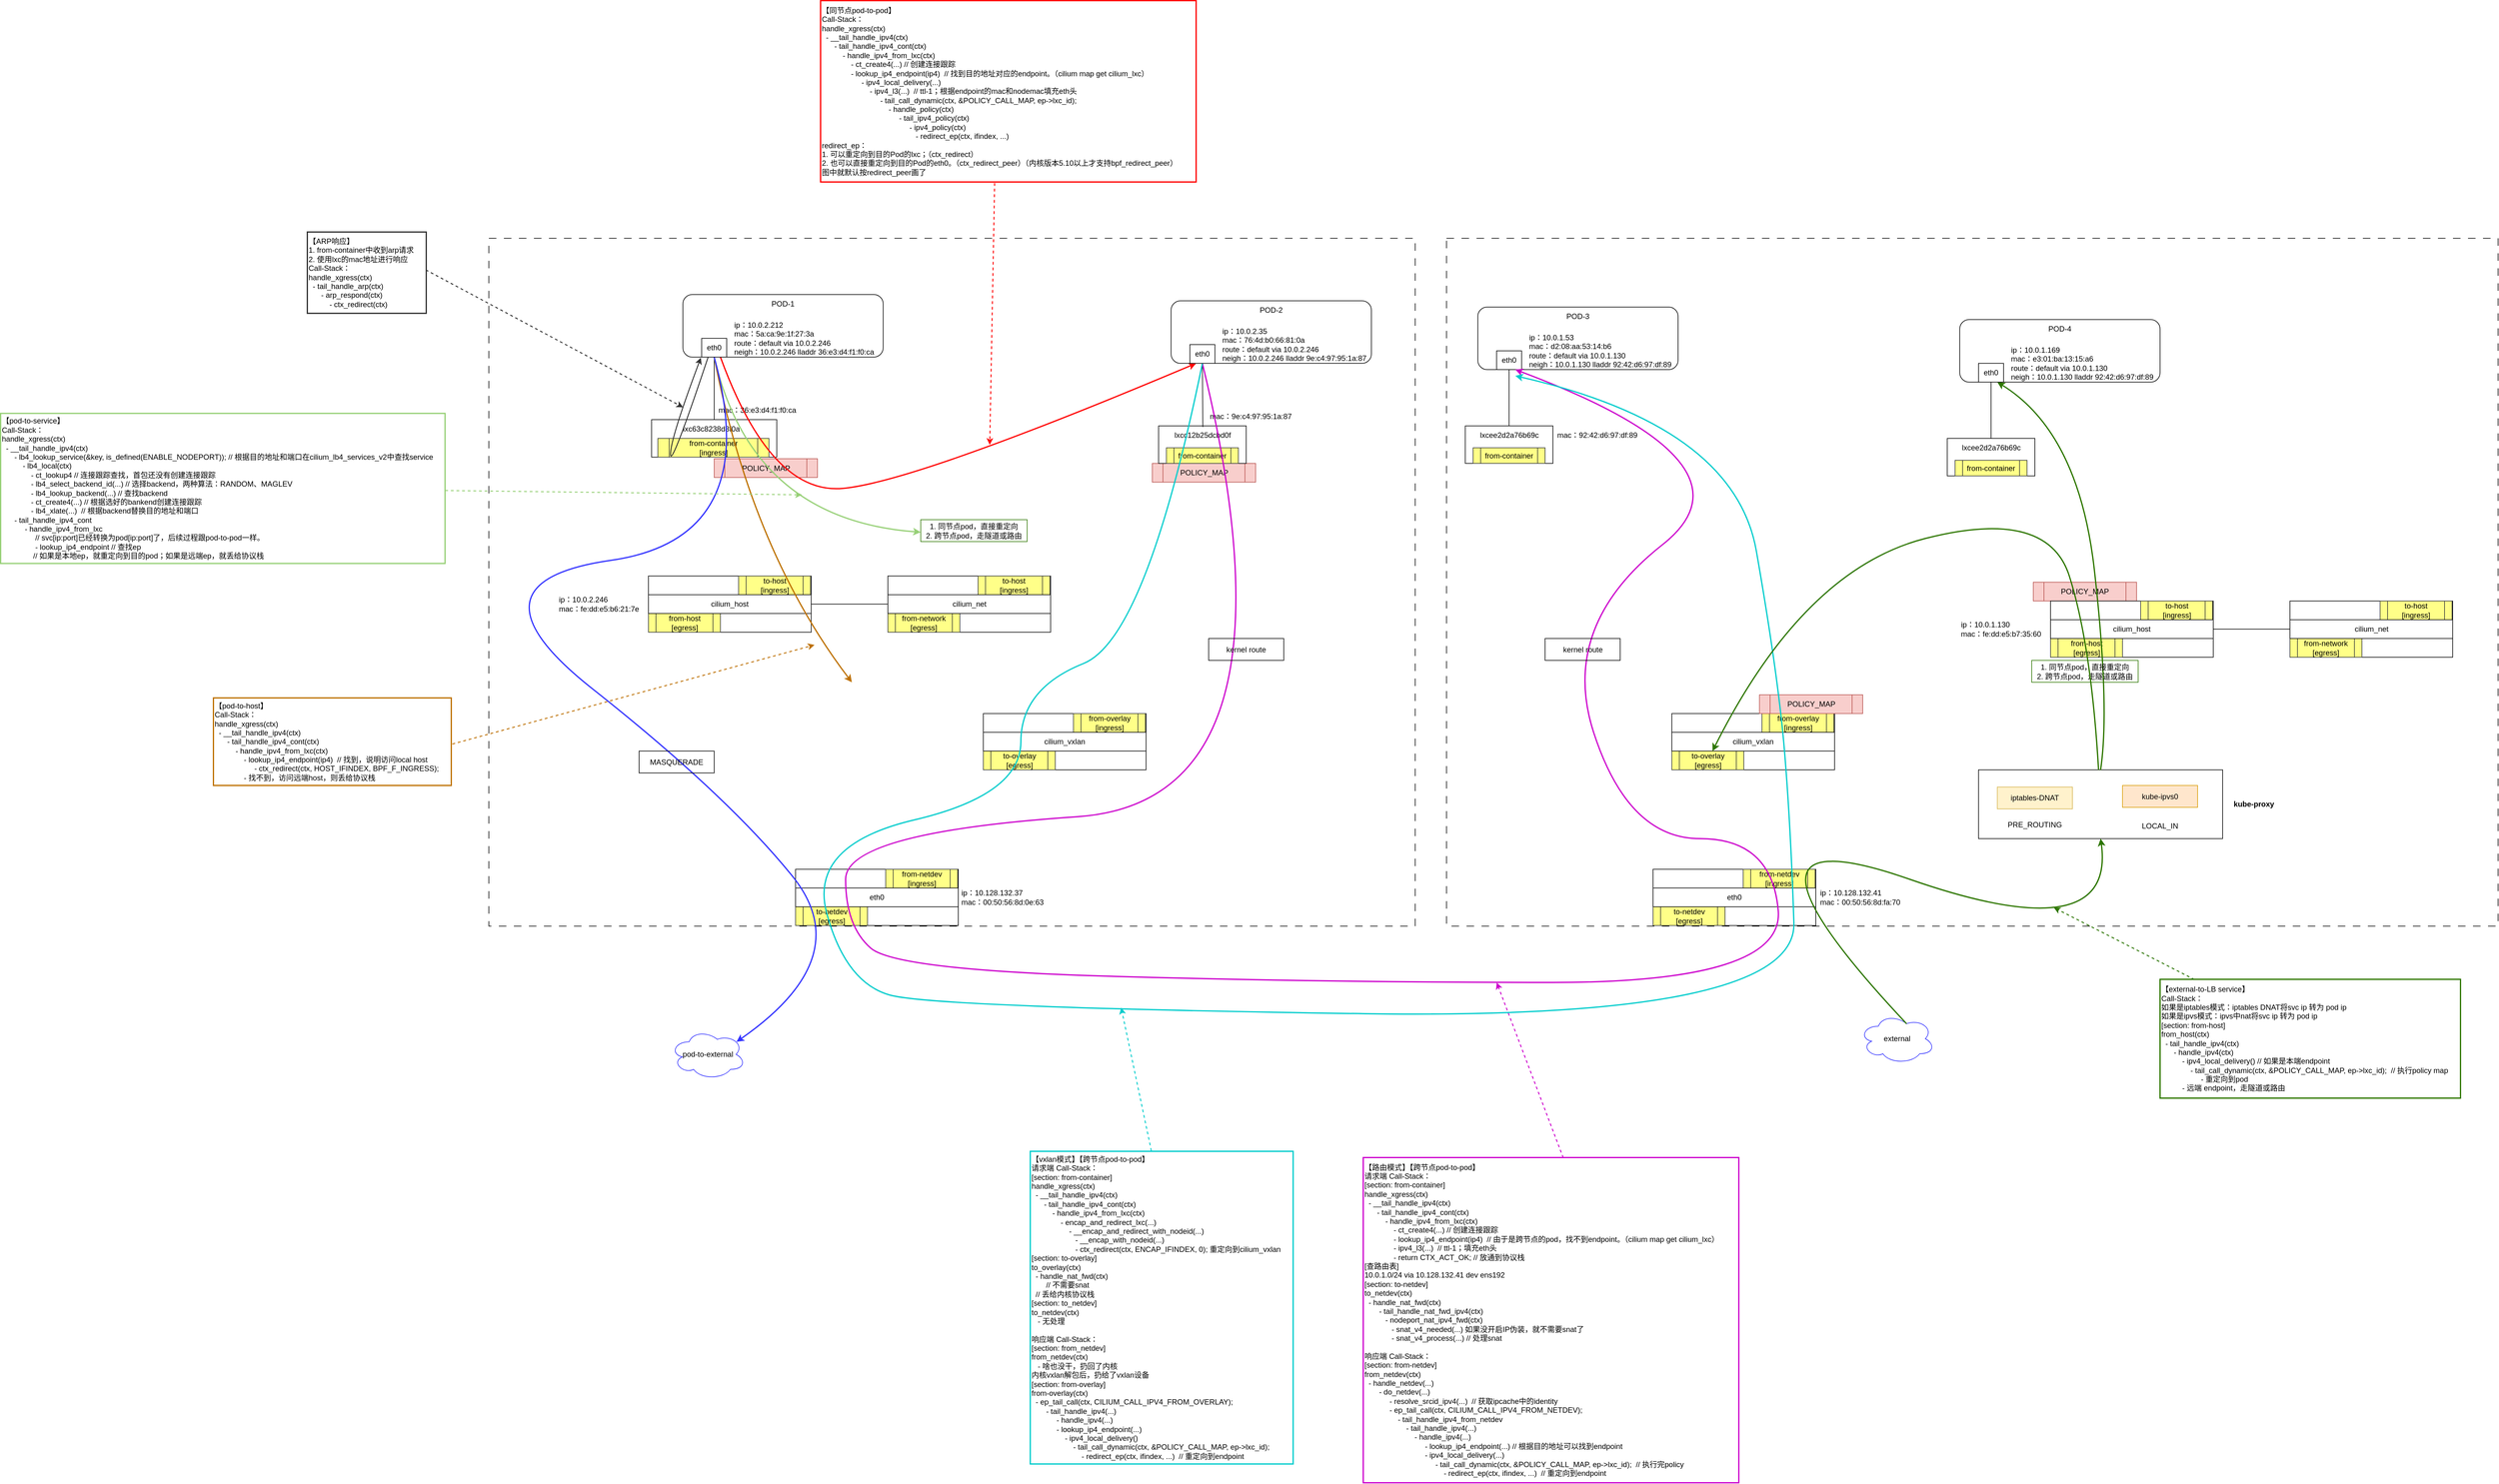 <mxfile version="21.2.1" type="github">
  <diagram name="第 1 页" id="gMGXaRhbQjXeQtGGSrd3">
    <mxGraphModel dx="4522" dy="2741" grid="1" gridSize="10" guides="1" tooltips="1" connect="1" arrows="1" fold="1" page="1" pageScale="1" pageWidth="827" pageHeight="1169" math="0" shadow="0">
      <root>
        <mxCell id="0" />
        <mxCell id="1" parent="0" />
        <mxCell id="pFs_SzHBFSE5JqzF3wSR-124" value="" style="rounded=0;whiteSpace=wrap;html=1;strokeColor=#000000;strokeWidth=1;fillColor=none;dashed=1;dashPattern=12 12;" parent="1" vertex="1">
          <mxGeometry x="960" y="160" width="1680" height="1100" as="geometry" />
        </mxCell>
        <mxCell id="pFs_SzHBFSE5JqzF3wSR-123" value="" style="rounded=0;whiteSpace=wrap;html=1;strokeColor=#000000;strokeWidth=1;fillColor=none;dashed=1;dashPattern=12 12;movable=1;resizable=1;rotatable=1;deletable=1;editable=1;locked=0;connectable=1;" parent="1" vertex="1">
          <mxGeometry x="-570" y="160" width="1480" height="1100" as="geometry" />
        </mxCell>
        <mxCell id="AFxvPeA2e7Iyxpf63gBD-72" value="POLICY_MAP" style="shape=process;whiteSpace=wrap;html=1;backgroundOutline=1;fillColor=#f8cecc;strokeColor=#b85450;" vertex="1" parent="1">
          <mxGeometry x="1897.5" y="710" width="165" height="30" as="geometry" />
        </mxCell>
        <mxCell id="AFxvPeA2e7Iyxpf63gBD-71" value="POLICY_MAP" style="shape=process;whiteSpace=wrap;html=1;backgroundOutline=1;fillColor=#f8cecc;strokeColor=#b85450;" vertex="1" parent="1">
          <mxGeometry x="490" y="520" width="165" height="30" as="geometry" />
        </mxCell>
        <mxCell id="AFxvPeA2e7Iyxpf63gBD-65" value="" style="rounded=0;whiteSpace=wrap;html=1;" vertex="1" parent="1">
          <mxGeometry x="1810" y="1010" width="390" height="110" as="geometry" />
        </mxCell>
        <mxCell id="AFxvPeA2e7Iyxpf63gBD-25" value="" style="group" vertex="1" connectable="0" parent="1">
          <mxGeometry x="1290" y="1169" width="410" height="90" as="geometry" />
        </mxCell>
        <mxCell id="pFs_SzHBFSE5JqzF3wSR-71" value="ip：10.128.132.41&lt;br&gt;mac：00:50:56:8d:fa:70" style="text;html=1;strokeColor=none;fillColor=none;align=left;verticalAlign=middle;whiteSpace=wrap;rounded=0;container=0;" parent="AFxvPeA2e7Iyxpf63gBD-25" vertex="1">
          <mxGeometry x="265" y="25" width="145" height="40" as="geometry" />
        </mxCell>
        <mxCell id="pFs_SzHBFSE5JqzF3wSR-106" value="" style="rounded=0;whiteSpace=wrap;html=1;container=0;" parent="AFxvPeA2e7Iyxpf63gBD-25" vertex="1">
          <mxGeometry width="260" height="90" as="geometry" />
        </mxCell>
        <mxCell id="pFs_SzHBFSE5JqzF3wSR-107" value="from-netdev&lt;br&gt;[ingress]" style="shape=process;whiteSpace=wrap;html=1;backgroundOutline=1;fillColor=#ffff88;strokeColor=#36393d;container=0;" parent="AFxvPeA2e7Iyxpf63gBD-25" vertex="1">
          <mxGeometry x="144" width="115" height="30" as="geometry" />
        </mxCell>
        <mxCell id="pFs_SzHBFSE5JqzF3wSR-108" value="to-netdev&lt;br&gt;[egress]" style="shape=process;whiteSpace=wrap;html=1;backgroundOutline=1;fillColor=#ffff88;strokeColor=#36393d;container=0;" parent="AFxvPeA2e7Iyxpf63gBD-25" vertex="1">
          <mxGeometry y="60" width="115" height="30" as="geometry" />
        </mxCell>
        <mxCell id="pFs_SzHBFSE5JqzF3wSR-109" value="eth0" style="rounded=0;whiteSpace=wrap;html=1;strokeColor=default;strokeWidth=1;fillColor=none;container=0;" parent="AFxvPeA2e7Iyxpf63gBD-25" vertex="1">
          <mxGeometry y="30" width="260" height="30" as="geometry" />
        </mxCell>
        <mxCell id="AFxvPeA2e7Iyxpf63gBD-13" value="" style="group" vertex="1" connectable="0" parent="1">
          <mxGeometry x="-80" y="1169" width="407.5" height="90" as="geometry" />
        </mxCell>
        <mxCell id="pFs_SzHBFSE5JqzF3wSR-59" value="ip：10.128.132.37&lt;br&gt;mac：00:50:56:8d:0e:63" style="text;html=1;strokeColor=none;fillColor=none;align=left;verticalAlign=middle;whiteSpace=wrap;rounded=0;" parent="AFxvPeA2e7Iyxpf63gBD-13" vertex="1">
          <mxGeometry x="262.5" y="25" width="145" height="40" as="geometry" />
        </mxCell>
        <mxCell id="pFs_SzHBFSE5JqzF3wSR-60" value="" style="rounded=0;whiteSpace=wrap;html=1;" parent="AFxvPeA2e7Iyxpf63gBD-13" vertex="1">
          <mxGeometry width="260" height="90" as="geometry" />
        </mxCell>
        <mxCell id="pFs_SzHBFSE5JqzF3wSR-61" value="from-netdev&lt;br&gt;[ingress]" style="shape=process;whiteSpace=wrap;html=1;backgroundOutline=1;fillColor=#ffff88;strokeColor=#36393d;" parent="AFxvPeA2e7Iyxpf63gBD-13" vertex="1">
          <mxGeometry x="144" width="115" height="30" as="geometry" />
        </mxCell>
        <mxCell id="pFs_SzHBFSE5JqzF3wSR-62" value="to-netdev&lt;br&gt;[egress]" style="shape=process;whiteSpace=wrap;html=1;backgroundOutline=1;fillColor=#ffff88;strokeColor=#36393d;" parent="AFxvPeA2e7Iyxpf63gBD-13" vertex="1">
          <mxGeometry y="60" width="115" height="30" as="geometry" />
        </mxCell>
        <mxCell id="pFs_SzHBFSE5JqzF3wSR-105" value="eth0" style="rounded=0;whiteSpace=wrap;html=1;strokeColor=default;strokeWidth=1;fillColor=none;" parent="AFxvPeA2e7Iyxpf63gBD-13" vertex="1">
          <mxGeometry y="30" width="260" height="30" as="geometry" />
        </mxCell>
        <mxCell id="AFxvPeA2e7Iyxpf63gBD-4" value="" style="group" vertex="1" connectable="0" parent="1">
          <mxGeometry x="500" y="430" width="225" height="90" as="geometry" />
        </mxCell>
        <mxCell id="pFs_SzHBFSE5JqzF3wSR-18" value="mac：9e:c4:97:95:1a:87" style="text;html=1;strokeColor=none;fillColor=none;align=left;verticalAlign=middle;whiteSpace=wrap;rounded=0;" parent="AFxvPeA2e7Iyxpf63gBD-4" vertex="1">
          <mxGeometry x="80" width="145" height="30" as="geometry" />
        </mxCell>
        <mxCell id="pFs_SzHBFSE5JqzF3wSR-27" value="" style="rounded=0;whiteSpace=wrap;html=1;" parent="AFxvPeA2e7Iyxpf63gBD-4" vertex="1">
          <mxGeometry y="30" width="140" height="60" as="geometry" />
        </mxCell>
        <mxCell id="pFs_SzHBFSE5JqzF3wSR-28" value="from-container" style="shape=process;whiteSpace=wrap;html=1;backgroundOutline=1;fillColor=#ffff88;strokeColor=#36393d;" parent="AFxvPeA2e7Iyxpf63gBD-4" vertex="1">
          <mxGeometry x="12.5" y="65" width="115" height="25" as="geometry" />
        </mxCell>
        <mxCell id="pFs_SzHBFSE5JqzF3wSR-29" value="lxcc12b25dcbd0f" style="text;html=1;align=center;verticalAlign=middle;resizable=0;points=[];autosize=1;strokeColor=none;fillColor=none;" parent="AFxvPeA2e7Iyxpf63gBD-4" vertex="1">
          <mxGeometry x="15" y="30" width="110" height="30" as="geometry" />
        </mxCell>
        <mxCell id="AFxvPeA2e7Iyxpf63gBD-21" value="" style="group" vertex="1" connectable="0" parent="1">
          <mxGeometry x="-460" y="700" width="787.5" height="90" as="geometry" />
        </mxCell>
        <mxCell id="AFxvPeA2e7Iyxpf63gBD-14" value="" style="group" vertex="1" connectable="0" parent="AFxvPeA2e7Iyxpf63gBD-21">
          <mxGeometry x="527.5" width="260" height="90" as="geometry" />
        </mxCell>
        <mxCell id="AFxvPeA2e7Iyxpf63gBD-15" value="" style="rounded=0;whiteSpace=wrap;html=1;" vertex="1" parent="AFxvPeA2e7Iyxpf63gBD-14">
          <mxGeometry width="260" height="90" as="geometry" />
        </mxCell>
        <mxCell id="AFxvPeA2e7Iyxpf63gBD-16" value="to-host&lt;br style=&quot;border-color: var(--border-color);&quot;&gt;[ingress]" style="shape=process;whiteSpace=wrap;html=1;backgroundOutline=1;fillColor=#ffff88;strokeColor=#36393d;" vertex="1" parent="AFxvPeA2e7Iyxpf63gBD-14">
          <mxGeometry x="144" width="115" height="30" as="geometry" />
        </mxCell>
        <mxCell id="AFxvPeA2e7Iyxpf63gBD-17" value="from-network&lt;br style=&quot;border-color: var(--border-color);&quot;&gt;[egress]" style="shape=process;whiteSpace=wrap;html=1;backgroundOutline=1;fillColor=#ffff88;strokeColor=#36393d;" vertex="1" parent="AFxvPeA2e7Iyxpf63gBD-14">
          <mxGeometry y="60" width="115" height="30" as="geometry" />
        </mxCell>
        <mxCell id="AFxvPeA2e7Iyxpf63gBD-18" value="cilium_net" style="rounded=0;whiteSpace=wrap;html=1;strokeColor=default;strokeWidth=1;fillColor=none;" vertex="1" parent="AFxvPeA2e7Iyxpf63gBD-14">
          <mxGeometry y="30" width="260" height="30" as="geometry" />
        </mxCell>
        <mxCell id="pFs_SzHBFSE5JqzF3wSR-12" value="ip：10.0.2.246&lt;br&gt;mac：fe:dd:e5:b6:21:7e" style="text;html=1;strokeColor=none;fillColor=none;align=left;verticalAlign=middle;whiteSpace=wrap;rounded=0;" parent="AFxvPeA2e7Iyxpf63gBD-21" vertex="1">
          <mxGeometry y="25" width="145" height="40" as="geometry" />
        </mxCell>
        <mxCell id="AFxvPeA2e7Iyxpf63gBD-7" value="" style="group" vertex="1" connectable="0" parent="AFxvPeA2e7Iyxpf63gBD-21">
          <mxGeometry x="145" width="260" height="90" as="geometry" />
        </mxCell>
        <mxCell id="AFxvPeA2e7Iyxpf63gBD-8" value="" style="rounded=0;whiteSpace=wrap;html=1;" vertex="1" parent="AFxvPeA2e7Iyxpf63gBD-7">
          <mxGeometry width="260" height="90" as="geometry" />
        </mxCell>
        <mxCell id="AFxvPeA2e7Iyxpf63gBD-9" value="to-host&lt;br style=&quot;border-color: var(--border-color);&quot;&gt;[ingress]" style="shape=process;whiteSpace=wrap;html=1;backgroundOutline=1;fillColor=#ffff88;strokeColor=#36393d;" vertex="1" parent="AFxvPeA2e7Iyxpf63gBD-7">
          <mxGeometry x="144" width="115" height="30" as="geometry" />
        </mxCell>
        <mxCell id="AFxvPeA2e7Iyxpf63gBD-10" value="from-host&lt;br style=&quot;border-color: var(--border-color);&quot;&gt;[egress]" style="shape=process;whiteSpace=wrap;html=1;backgroundOutline=1;fillColor=#ffff88;strokeColor=#36393d;" vertex="1" parent="AFxvPeA2e7Iyxpf63gBD-7">
          <mxGeometry y="60" width="115" height="30" as="geometry" />
        </mxCell>
        <mxCell id="AFxvPeA2e7Iyxpf63gBD-11" value="cilium_host" style="rounded=0;whiteSpace=wrap;html=1;strokeColor=default;strokeWidth=1;fillColor=none;" vertex="1" parent="AFxvPeA2e7Iyxpf63gBD-7">
          <mxGeometry y="30" width="260" height="30" as="geometry" />
        </mxCell>
        <mxCell id="AFxvPeA2e7Iyxpf63gBD-20" value="" style="edgeStyle=orthogonalEdgeStyle;rounded=0;orthogonalLoop=1;jettySize=auto;html=1;entryX=0;entryY=0.5;entryDx=0;entryDy=0;endArrow=none;endFill=0;" edge="1" parent="AFxvPeA2e7Iyxpf63gBD-21" source="AFxvPeA2e7Iyxpf63gBD-11" target="AFxvPeA2e7Iyxpf63gBD-18">
          <mxGeometry relative="1" as="geometry">
            <mxPoint x="555" y="45" as="targetPoint" />
          </mxGeometry>
        </mxCell>
        <mxCell id="AFxvPeA2e7Iyxpf63gBD-3" value="" style="group" vertex="1" connectable="0" parent="1">
          <mxGeometry x="-310" y="420" width="235" height="90" as="geometry" />
        </mxCell>
        <mxCell id="pFs_SzHBFSE5JqzF3wSR-10" value="mac：36:e3:d4:f1:f0:ca" style="text;html=1;strokeColor=none;fillColor=none;align=left;verticalAlign=middle;whiteSpace=wrap;rounded=0;" parent="AFxvPeA2e7Iyxpf63gBD-3" vertex="1">
          <mxGeometry x="105" width="130" height="30" as="geometry" />
        </mxCell>
        <mxCell id="pFs_SzHBFSE5JqzF3wSR-11" value="" style="rounded=0;whiteSpace=wrap;html=1;" parent="AFxvPeA2e7Iyxpf63gBD-3" vertex="1">
          <mxGeometry y="30" width="200" height="60" as="geometry" />
        </mxCell>
        <mxCell id="pFs_SzHBFSE5JqzF3wSR-22" value="from-container&lt;br&gt;[ingress]" style="shape=process;whiteSpace=wrap;html=1;backgroundOutline=1;fillColor=#ffff88;strokeColor=#36393d;" parent="AFxvPeA2e7Iyxpf63gBD-3" vertex="1">
          <mxGeometry x="10" y="60" width="177.5" height="30" as="geometry" />
        </mxCell>
        <mxCell id="pFs_SzHBFSE5JqzF3wSR-23" value="lxc63c8238d8f0a" style="text;html=1;align=center;verticalAlign=middle;resizable=0;points=[];autosize=1;strokeColor=none;fillColor=none;" parent="AFxvPeA2e7Iyxpf63gBD-3" vertex="1">
          <mxGeometry x="40" y="30" width="110" height="30" as="geometry" />
        </mxCell>
        <mxCell id="pFs_SzHBFSE5JqzF3wSR-117" value="" style="group" parent="1" vertex="1" connectable="0">
          <mxGeometry x="1320" y="920" width="260" height="90" as="geometry" />
        </mxCell>
        <mxCell id="pFs_SzHBFSE5JqzF3wSR-118" value="" style="rounded=0;whiteSpace=wrap;html=1;" parent="pFs_SzHBFSE5JqzF3wSR-117" vertex="1">
          <mxGeometry width="260" height="90" as="geometry" />
        </mxCell>
        <mxCell id="pFs_SzHBFSE5JqzF3wSR-119" value="from-overlay&lt;br style=&quot;border-color: var(--border-color);&quot;&gt;[ingress]" style="shape=process;whiteSpace=wrap;html=1;backgroundOutline=1;fillColor=#ffff88;strokeColor=#36393d;" parent="pFs_SzHBFSE5JqzF3wSR-117" vertex="1">
          <mxGeometry x="144" width="115" height="30" as="geometry" />
        </mxCell>
        <mxCell id="pFs_SzHBFSE5JqzF3wSR-120" value="to-overlay&lt;br style=&quot;border-color: var(--border-color);&quot;&gt;[egress]" style="shape=process;whiteSpace=wrap;html=1;backgroundOutline=1;fillColor=#ffff88;strokeColor=#36393d;" parent="pFs_SzHBFSE5JqzF3wSR-117" vertex="1">
          <mxGeometry y="60" width="115" height="30" as="geometry" />
        </mxCell>
        <mxCell id="pFs_SzHBFSE5JqzF3wSR-121" value="cilium_vxlan" style="rounded=0;whiteSpace=wrap;html=1;strokeColor=default;strokeWidth=1;fillColor=none;" parent="pFs_SzHBFSE5JqzF3wSR-117" vertex="1">
          <mxGeometry y="30" width="260" height="30" as="geometry" />
        </mxCell>
        <mxCell id="pFs_SzHBFSE5JqzF3wSR-112" value="" style="group" parent="1" vertex="1" connectable="0">
          <mxGeometry x="220" y="920" width="260" height="90" as="geometry" />
        </mxCell>
        <mxCell id="pFs_SzHBFSE5JqzF3wSR-113" value="" style="rounded=0;whiteSpace=wrap;html=1;" parent="pFs_SzHBFSE5JqzF3wSR-112" vertex="1">
          <mxGeometry width="260" height="90" as="geometry" />
        </mxCell>
        <mxCell id="pFs_SzHBFSE5JqzF3wSR-114" value="from-overlay&lt;br style=&quot;border-color: var(--border-color);&quot;&gt;[ingress]" style="shape=process;whiteSpace=wrap;html=1;backgroundOutline=1;fillColor=#ffff88;strokeColor=#36393d;" parent="pFs_SzHBFSE5JqzF3wSR-112" vertex="1">
          <mxGeometry x="144" width="115" height="30" as="geometry" />
        </mxCell>
        <mxCell id="pFs_SzHBFSE5JqzF3wSR-115" value="to-overlay&lt;br style=&quot;border-color: var(--border-color);&quot;&gt;[egress]" style="shape=process;whiteSpace=wrap;html=1;backgroundOutline=1;fillColor=#ffff88;strokeColor=#36393d;" parent="pFs_SzHBFSE5JqzF3wSR-112" vertex="1">
          <mxGeometry y="60" width="115" height="30" as="geometry" />
        </mxCell>
        <mxCell id="pFs_SzHBFSE5JqzF3wSR-116" value="cilium_vxlan" style="rounded=0;whiteSpace=wrap;html=1;strokeColor=default;strokeWidth=1;fillColor=none;" parent="pFs_SzHBFSE5JqzF3wSR-112" vertex="1">
          <mxGeometry y="30" width="260" height="30" as="geometry" />
        </mxCell>
        <mxCell id="pFs_SzHBFSE5JqzF3wSR-76" value="POLICY_MAP" style="shape=process;whiteSpace=wrap;html=1;backgroundOutline=1;fillColor=#f8cecc;strokeColor=#b85450;" parent="1" vertex="1">
          <mxGeometry x="1460" y="890" width="165" height="30" as="geometry" />
        </mxCell>
        <mxCell id="pFs_SzHBFSE5JqzF3wSR-39" value="POLICY_MAP" style="shape=process;whiteSpace=wrap;html=1;backgroundOutline=1;fillColor=#f8cecc;strokeColor=#b85450;" parent="1" vertex="1">
          <mxGeometry x="-210" y="512.5" width="165" height="30" as="geometry" />
        </mxCell>
        <mxCell id="pFs_SzHBFSE5JqzF3wSR-20" value="" style="endArrow=none;html=1;rounded=0;entryX=0.5;entryY=1;entryDx=0;entryDy=0;exitX=0.5;exitY=0;exitDx=0;exitDy=0;" parent="1" source="pFs_SzHBFSE5JqzF3wSR-11" target="pFs_SzHBFSE5JqzF3wSR-7" edge="1">
          <mxGeometry width="50" height="50" relative="1" as="geometry">
            <mxPoint x="80" y="460" as="sourcePoint" />
            <mxPoint x="130" y="410" as="targetPoint" />
          </mxGeometry>
        </mxCell>
        <mxCell id="pFs_SzHBFSE5JqzF3wSR-21" value="" style="endArrow=none;html=1;rounded=0;entryX=0.5;entryY=1;entryDx=0;entryDy=0;exitX=0.506;exitY=0.061;exitDx=0;exitDy=0;exitPerimeter=0;" parent="1" target="pFs_SzHBFSE5JqzF3wSR-15" edge="1" source="pFs_SzHBFSE5JqzF3wSR-29">
          <mxGeometry width="50" height="50" relative="1" as="geometry">
            <mxPoint x="570" y="450" as="sourcePoint" />
            <mxPoint x="180" y="370" as="targetPoint" />
          </mxGeometry>
        </mxCell>
        <mxCell id="pFs_SzHBFSE5JqzF3wSR-25" value="【ARP响应】&lt;br&gt;1. from-container中收到arp请求&lt;br&gt;2. 使用lxc的mac地址进行响应&lt;br&gt;Call-Stack：&lt;br&gt;handle_xgress(ctx)&lt;br&gt;&amp;nbsp; - tail_handle_arp(ctx)&lt;br&gt;&amp;nbsp; &amp;nbsp; &amp;nbsp; -&amp;nbsp;arp_respond(ctx)&lt;br&gt;&amp;nbsp; &amp;nbsp; &amp;nbsp; &amp;nbsp; &amp;nbsp; -&amp;nbsp;ctx_redirect(ctx)" style="text;html=1;align=left;verticalAlign=middle;resizable=0;points=[];autosize=1;strokeColor=#333333;fillColor=none;strokeWidth=2;" parent="1" vertex="1">
          <mxGeometry x="-860" y="150" width="190" height="130" as="geometry" />
        </mxCell>
        <mxCell id="pFs_SzHBFSE5JqzF3wSR-32" value="【同节点pod-to-pod】&lt;br&gt;Call-Stack：&lt;br&gt;handle_xgress(ctx)&lt;br&gt;&amp;nbsp; - __tail_handle_ipv4(ctx)&lt;br&gt;&amp;nbsp; &amp;nbsp; &amp;nbsp; -&amp;nbsp;tail_handle_ipv4_cont(ctx)&lt;br&gt;&amp;nbsp; &amp;nbsp; &amp;nbsp; &amp;nbsp; &amp;nbsp; -&amp;nbsp;handle_ipv4_from_lxc(ctx)&lt;br&gt;&amp;nbsp; &amp;nbsp; &amp;nbsp; &amp;nbsp; &amp;nbsp; &amp;nbsp; &amp;nbsp; -&amp;nbsp;ct_create4(...) // 创建连接跟踪&lt;br&gt;&amp;nbsp; &amp;nbsp; &amp;nbsp; &amp;nbsp; &amp;nbsp; &amp;nbsp; &amp;nbsp; -&amp;nbsp;lookup_ip4_endpoint(ip4)&amp;nbsp; // 找到目的地址对应的endpoint。（cilium map get cilium_lxc）&lt;br&gt;&amp;nbsp; &amp;nbsp; &amp;nbsp; &amp;nbsp; &amp;nbsp; &amp;nbsp; &amp;nbsp; &amp;nbsp; &amp;nbsp; &amp;nbsp;-&amp;nbsp;ipv4_local_delivery(...)&lt;br&gt;&amp;nbsp; &amp;nbsp; &amp;nbsp; &amp;nbsp; &amp;nbsp; &amp;nbsp; &amp;nbsp; &amp;nbsp; &amp;nbsp; &amp;nbsp; &amp;nbsp; &amp;nbsp;-&amp;nbsp;ipv4_l3(...)&amp;nbsp; // ttl-1；根据endpoint的mac和nodemac填充eth头&lt;br&gt;&amp;nbsp; &amp;nbsp; &amp;nbsp; &amp;nbsp; &amp;nbsp; &amp;nbsp; &amp;nbsp; &amp;nbsp; &amp;nbsp; &amp;nbsp; &amp;nbsp; &amp;nbsp; &amp;nbsp; &amp;nbsp; -&amp;nbsp;tail_call_dynamic(ctx, &amp;amp;POLICY_CALL_MAP, ep-&amp;gt;lxc_id);&lt;br&gt;&amp;nbsp; &amp;nbsp; &amp;nbsp; &amp;nbsp; &amp;nbsp; &amp;nbsp; &amp;nbsp; &amp;nbsp; &amp;nbsp; &amp;nbsp; &amp;nbsp; &amp;nbsp; &amp;nbsp; &amp;nbsp; &amp;nbsp; &amp;nbsp; -&amp;nbsp;handle_policy(ctx)&lt;br&gt;&amp;nbsp; &amp;nbsp; &amp;nbsp; &amp;nbsp; &amp;nbsp; &amp;nbsp; &amp;nbsp; &amp;nbsp; &amp;nbsp; &amp;nbsp; &amp;nbsp; &amp;nbsp; &amp;nbsp; &amp;nbsp; &amp;nbsp; &amp;nbsp; &amp;nbsp; &amp;nbsp; &amp;nbsp;-&amp;nbsp;tail_ipv4_policy(ctx)&lt;br&gt;&amp;nbsp; &amp;nbsp; &amp;nbsp; &amp;nbsp; &amp;nbsp; &amp;nbsp; &amp;nbsp; &amp;nbsp; &amp;nbsp; &amp;nbsp; &amp;nbsp; &amp;nbsp; &amp;nbsp; &amp;nbsp; &amp;nbsp; &amp;nbsp; &amp;nbsp; &amp;nbsp; &amp;nbsp; &amp;nbsp; &amp;nbsp; -&amp;nbsp;ipv4_policy(ctx)&lt;br&gt;&amp;nbsp; &amp;nbsp; &amp;nbsp; &amp;nbsp; &amp;nbsp; &amp;nbsp; &amp;nbsp; &amp;nbsp; &amp;nbsp; &amp;nbsp; &amp;nbsp; &amp;nbsp; &amp;nbsp; &amp;nbsp; &amp;nbsp; &amp;nbsp; &amp;nbsp; &amp;nbsp; &amp;nbsp; &amp;nbsp; &amp;nbsp; &amp;nbsp; &amp;nbsp;-&amp;nbsp;redirect_ep(ctx, ifindex, ...)&lt;br&gt;redirect_ep：&lt;br&gt;1. 可以重定向到目的Pod的lxc；（ctx_redirect）&lt;br&gt;2. 也可以直接重定向到目的Pod的eth0。（ctx_redirect_peer）（内核版本5.10以上才支持bpf_redirect_peer）&lt;br&gt;图中就默认按redirect_peer画了" style="text;html=1;align=left;verticalAlign=middle;resizable=0;points=[];autosize=1;strokeWidth=2;strokeColor=#FF0000;" parent="1" vertex="1">
          <mxGeometry x="-40" y="-220" width="600" height="290" as="geometry" />
        </mxCell>
        <mxCell id="pFs_SzHBFSE5JqzF3wSR-33" value="" style="curved=1;endArrow=classic;html=1;rounded=0;exitX=0.75;exitY=1;exitDx=0;exitDy=0;entryX=0.25;entryY=1;entryDx=0;entryDy=0;fillColor=#e51400;strokeColor=#FF0000;shadow=0;strokeWidth=2;" parent="1" source="pFs_SzHBFSE5JqzF3wSR-7" target="pFs_SzHBFSE5JqzF3wSR-15" edge="1">
          <mxGeometry width="50" height="50" relative="1" as="geometry">
            <mxPoint x="300" y="600" as="sourcePoint" />
            <mxPoint x="350" y="550" as="targetPoint" />
            <Array as="points">
              <mxPoint x="-120" y="570" />
              <mxPoint x="110" y="550" />
            </Array>
          </mxGeometry>
        </mxCell>
        <mxCell id="pFs_SzHBFSE5JqzF3wSR-34" value="【pod-to-host】&lt;br&gt;Call-Stack：&lt;br&gt;handle_xgress(ctx)&lt;br&gt;&amp;nbsp; - __tail_handle_ipv4(ctx)&lt;br&gt;&amp;nbsp; &amp;nbsp; &amp;nbsp; -&amp;nbsp;tail_handle_ipv4_cont(ctx)&lt;br&gt;&amp;nbsp; &amp;nbsp; &amp;nbsp; &amp;nbsp; &amp;nbsp; -&amp;nbsp;handle_ipv4_from_lxc(ctx)&lt;br&gt;&amp;nbsp; &amp;nbsp; &amp;nbsp; &amp;nbsp; &amp;nbsp; &amp;nbsp; &amp;nbsp; -&amp;nbsp;lookup_ip4_endpoint(ip4)&amp;nbsp; // 找到，说明访问local host&lt;br&gt;&amp;nbsp; &amp;nbsp; &amp;nbsp; &amp;nbsp; &amp;nbsp; &amp;nbsp; &amp;nbsp; &amp;nbsp; &amp;nbsp; &amp;nbsp;-&amp;nbsp;ctx_redirect(ctx, HOST_IFINDEX, BPF_F_INGRESS);&lt;br&gt;&amp;nbsp; &amp;nbsp; &amp;nbsp; &amp;nbsp; &amp;nbsp; &amp;nbsp; &amp;nbsp; - 找不到，访问远端host，则丢给协议栈" style="text;html=1;align=left;verticalAlign=middle;resizable=0;points=[];autosize=1;strokeColor=#BD7000;fillColor=none;fontColor=#000000;strokeWidth=2;" parent="1" vertex="1">
          <mxGeometry x="-1010" y="895" width="380" height="140" as="geometry" />
        </mxCell>
        <mxCell id="pFs_SzHBFSE5JqzF3wSR-38" value="" style="curved=1;endArrow=classic;html=1;rounded=0;exitX=0.5;exitY=1;exitDx=0;exitDy=0;fillColor=#f0a30a;strokeColor=#BD7000;shadow=0;strokeWidth=2;" parent="1" source="pFs_SzHBFSE5JqzF3wSR-7" edge="1">
          <mxGeometry width="50" height="50" relative="1" as="geometry">
            <mxPoint x="190" y="370" as="sourcePoint" />
            <mxPoint x="10" y="870" as="targetPoint" />
            <Array as="points">
              <mxPoint x="-150" y="660" />
            </Array>
          </mxGeometry>
        </mxCell>
        <mxCell id="pFs_SzHBFSE5JqzF3wSR-49" value="" style="rounded=1;whiteSpace=wrap;html=1;" parent="1" vertex="1">
          <mxGeometry x="1010" y="270" width="320" height="100" as="geometry" />
        </mxCell>
        <mxCell id="pFs_SzHBFSE5JqzF3wSR-50" value="eth0" style="rounded=0;whiteSpace=wrap;html=1;" parent="1" vertex="1">
          <mxGeometry x="1040" y="340" width="40" height="30" as="geometry" />
        </mxCell>
        <mxCell id="pFs_SzHBFSE5JqzF3wSR-51" value="ip：10.0.1.53&lt;br&gt;mac：d2:08:aa:53:14:b6&lt;br&gt;route：default via 10.0.1.130&lt;br&gt;neigh：10.0.1.130 lladdr 92:42:d6:97:df:89" style="text;html=1;strokeColor=none;fillColor=none;align=left;verticalAlign=middle;whiteSpace=wrap;rounded=0;" parent="1" vertex="1">
          <mxGeometry x="1090" y="310" width="240" height="60" as="geometry" />
        </mxCell>
        <mxCell id="pFs_SzHBFSE5JqzF3wSR-52" value="POD-3" style="text;html=1;strokeColor=none;fillColor=none;align=center;verticalAlign=middle;whiteSpace=wrap;rounded=0;" parent="1" vertex="1">
          <mxGeometry x="1140" y="270" width="60" height="30" as="geometry" />
        </mxCell>
        <mxCell id="pFs_SzHBFSE5JqzF3wSR-53" value="mac：92:42:d6:97:df:89" style="text;html=1;strokeColor=none;fillColor=none;align=left;verticalAlign=middle;whiteSpace=wrap;rounded=0;" parent="1" vertex="1">
          <mxGeometry x="1135" y="460" width="145" height="30" as="geometry" />
        </mxCell>
        <mxCell id="pFs_SzHBFSE5JqzF3wSR-54" value="" style="endArrow=none;html=1;rounded=0;entryX=0.5;entryY=1;entryDx=0;entryDy=0;" parent="1" target="pFs_SzHBFSE5JqzF3wSR-50" edge="1">
          <mxGeometry width="50" height="50" relative="1" as="geometry">
            <mxPoint x="1060" y="460" as="sourcePoint" />
            <mxPoint x="670" y="380" as="targetPoint" />
          </mxGeometry>
        </mxCell>
        <mxCell id="pFs_SzHBFSE5JqzF3wSR-55" value="" style="rounded=0;whiteSpace=wrap;html=1;" parent="1" vertex="1">
          <mxGeometry x="990" y="460" width="140" height="60" as="geometry" />
        </mxCell>
        <mxCell id="pFs_SzHBFSE5JqzF3wSR-57" value="lxcee2d2a76b69c" style="text;html=1;align=center;verticalAlign=middle;resizable=0;points=[];autosize=1;strokeColor=none;fillColor=none;" parent="1" vertex="1">
          <mxGeometry x="1000" y="460" width="120" height="30" as="geometry" />
        </mxCell>
        <mxCell id="pFs_SzHBFSE5JqzF3wSR-64" value="" style="curved=1;endArrow=classic;html=1;rounded=0;fillColor=#f0a30a;strokeColor=#CC00CC;shadow=0;strokeWidth=2;entryX=0.75;entryY=1;entryDx=0;entryDy=0;exitX=0.5;exitY=1;exitDx=0;exitDy=0;" parent="1" target="pFs_SzHBFSE5JqzF3wSR-50" edge="1" source="pFs_SzHBFSE5JqzF3wSR-15">
          <mxGeometry width="50" height="50" relative="1" as="geometry">
            <mxPoint x="160" y="360" as="sourcePoint" />
            <mxPoint x="1070" y="560" as="targetPoint" />
            <Array as="points">
              <mxPoint x="740" y="1060" />
              <mxPoint y="1110" />
              <mxPoint y="1260" />
              <mxPoint x="80" y="1330" />
              <mxPoint x="760" y="1350" />
              <mxPoint x="1500" y="1350" />
              <mxPoint x="1480" y="1120" />
              <mxPoint x="1250" y="1120" />
              <mxPoint x="1140" y="780" />
              <mxPoint x="1470" y="520" />
            </Array>
          </mxGeometry>
        </mxCell>
        <mxCell id="pFs_SzHBFSE5JqzF3wSR-66" value="【路由模式】【跨节点pod-to-pod】&lt;br&gt;请求端 Call-Stack：&lt;br&gt;[section: from-container]&lt;br&gt;handle_xgress(ctx)&lt;br&gt;&amp;nbsp; - __tail_handle_ipv4(ctx)&lt;br&gt;&amp;nbsp; &amp;nbsp; &amp;nbsp; -&amp;nbsp;tail_handle_ipv4_cont(ctx)&lt;br&gt;&amp;nbsp; &amp;nbsp; &amp;nbsp; &amp;nbsp; &amp;nbsp; -&amp;nbsp;handle_ipv4_from_lxc(ctx)&lt;br style=&quot;border-color: var(--border-color);&quot;&gt;&amp;nbsp; &amp;nbsp; &amp;nbsp; &amp;nbsp; &amp;nbsp; &amp;nbsp; &amp;nbsp; -&amp;nbsp;ct_create4(...) // 创建连接跟踪&lt;br&gt;&amp;nbsp; &amp;nbsp; &amp;nbsp; &amp;nbsp; &amp;nbsp; &amp;nbsp; &amp;nbsp; -&amp;nbsp;lookup_ip4_endpoint(ip4)&amp;nbsp; // 由于是跨节点的pod，找不到endpoint。（cilium map get cilium_lxc）&lt;br&gt;&amp;nbsp; &amp;nbsp; &amp;nbsp; &amp;nbsp; &amp;nbsp; &amp;nbsp; &amp;nbsp; -&amp;nbsp;ipv4_l3(...)&amp;nbsp; // ttl-1；填充eth头&lt;br&gt;&amp;nbsp; &amp;nbsp; &amp;nbsp; &amp;nbsp; &amp;nbsp; &amp;nbsp; &amp;nbsp; - return CTX_ACT_OK; // 放通到协议栈&lt;br&gt;[查路由表]&lt;br&gt;10.0.1.0/24 via 10.128.132.41 dev ens192&lt;br&gt;[section: to-netdev]&lt;br&gt;to_netdev(ctx)&lt;br&gt;&amp;nbsp; -&amp;nbsp;handle_nat_fwd(ctx)&lt;br&gt;&amp;nbsp; &amp;nbsp; &amp;nbsp; &amp;nbsp;- tail_handle_nat_fwd_ipv4(ctx)&lt;br&gt;&amp;nbsp; &amp;nbsp; &amp;nbsp; &amp;nbsp; &amp;nbsp; -&amp;nbsp;nodeport_nat_ipv4_fwd(ctx)&lt;br&gt;&amp;nbsp; &amp;nbsp; &amp;nbsp; &amp;nbsp; &amp;nbsp; &amp;nbsp; &amp;nbsp;-&amp;nbsp;snat_v4_needed(...) 如果没开启IP伪装，就不需要snat了&lt;br&gt;&amp;nbsp; &amp;nbsp; &amp;nbsp; &amp;nbsp; &amp;nbsp; &amp;nbsp; &amp;nbsp;-&amp;nbsp;snat_v4_process(...) // 处理snat&lt;br&gt;&lt;br&gt;响应端 Call-Stack：&lt;br&gt;[section: from-netdev]&lt;br&gt;from_netdev(ctx)&lt;br&gt;&amp;nbsp; -&amp;nbsp;handle_netdev(...)&lt;br&gt;&amp;nbsp; &amp;nbsp; &amp;nbsp; &amp;nbsp;-&amp;nbsp;do_netdev(...)&lt;br&gt;&amp;nbsp; &amp;nbsp; &amp;nbsp; &amp;nbsp; &amp;nbsp; &amp;nbsp; -&amp;nbsp;resolve_srcid_ipv4(...)&amp;nbsp; // 获取ipcache中的identity&lt;br&gt;&amp;nbsp; &amp;nbsp; &amp;nbsp; &amp;nbsp; &amp;nbsp; &amp;nbsp; -&amp;nbsp;ep_tail_call(ctx, CILIUM_CALL_IPV4_FROM_NETDEV);&lt;br&gt;&amp;nbsp; &amp;nbsp; &amp;nbsp; &amp;nbsp; &amp;nbsp; &amp;nbsp; &amp;nbsp; &amp;nbsp; -&amp;nbsp;tail_handle_ipv4_from_netdev&lt;br&gt;&amp;nbsp; &amp;nbsp; &amp;nbsp; &amp;nbsp; &amp;nbsp; &amp;nbsp; &amp;nbsp; &amp;nbsp; &amp;nbsp; &amp;nbsp; -&amp;nbsp;tail_handle_ipv4(...)&lt;br&gt;&amp;nbsp; &amp;nbsp; &amp;nbsp; &amp;nbsp; &amp;nbsp; &amp;nbsp; &amp;nbsp; &amp;nbsp; &amp;nbsp; &amp;nbsp; &amp;nbsp; &amp;nbsp; -&amp;nbsp;handle_ipv4(...)&lt;br&gt;&amp;nbsp; &amp;nbsp; &amp;nbsp; &amp;nbsp; &amp;nbsp; &amp;nbsp; &amp;nbsp; &amp;nbsp; &amp;nbsp; &amp;nbsp; &amp;nbsp; &amp;nbsp; &amp;nbsp; &amp;nbsp; &amp;nbsp;-&amp;nbsp;lookup_ip4_endpoint(...) // 根据目的地址可以找到endpoint&lt;br&gt;&amp;nbsp; &amp;nbsp; &amp;nbsp; &amp;nbsp; &amp;nbsp; &amp;nbsp; &amp;nbsp; &amp;nbsp; &amp;nbsp; &amp;nbsp; &amp;nbsp; &amp;nbsp; &amp;nbsp; &amp;nbsp; &amp;nbsp;-&amp;nbsp;ipv4_local_delivery(...)&lt;br&gt;&amp;nbsp; &amp;nbsp; &amp;nbsp; &amp;nbsp; &amp;nbsp; &amp;nbsp; &amp;nbsp; &amp;nbsp; &amp;nbsp; &amp;nbsp; &amp;nbsp; &amp;nbsp; &amp;nbsp; &amp;nbsp; &amp;nbsp; &amp;nbsp; &amp;nbsp; -&amp;nbsp;tail_call_dynamic(ctx, &amp;amp;POLICY_CALL_MAP, ep-&amp;gt;lxc_id);&amp;nbsp; // 执行完policy&lt;br&gt;&amp;nbsp; &amp;nbsp; &amp;nbsp; &amp;nbsp; &amp;nbsp; &amp;nbsp; &amp;nbsp; &amp;nbsp; &amp;nbsp; &amp;nbsp; &amp;nbsp; &amp;nbsp; &amp;nbsp; &amp;nbsp; &amp;nbsp; &amp;nbsp; &amp;nbsp; &amp;nbsp; &amp;nbsp; -&amp;nbsp;redirect_ep(ctx, ifindex, ...)&amp;nbsp; // 重定向到endpoint" style="text;html=1;align=left;verticalAlign=middle;resizable=0;points=[];autosize=1;strokeWidth=2;strokeColor=#CC00CC;" parent="1" vertex="1">
          <mxGeometry x="827" y="1630" width="600" height="520" as="geometry" />
        </mxCell>
        <mxCell id="pFs_SzHBFSE5JqzF3wSR-69" value="from-container" style="shape=process;whiteSpace=wrap;html=1;backgroundOutline=1;fillColor=#ffff88;strokeColor=#36393d;" parent="1" vertex="1">
          <mxGeometry x="1002.5" y="495" width="115" height="25" as="geometry" />
        </mxCell>
        <mxCell id="pFs_SzHBFSE5JqzF3wSR-84" value="【pod-to-service】&lt;br&gt;Call-Stack：&lt;br&gt;handle_xgress(ctx)&lt;br&gt;&amp;nbsp; - __tail_handle_ipv4(ctx)&lt;br&gt;&amp;nbsp; &amp;nbsp; &amp;nbsp; -&amp;nbsp;lb4_lookup_service(&amp;amp;key, is_defined(ENABLE_NODEPORT)); // 根据目的地址和端口在cilium_lb4_services_v2中查找service&lt;br&gt;&amp;nbsp; &amp;nbsp; &amp;nbsp; &amp;nbsp; &amp;nbsp; -&amp;nbsp;lb4_local(ctx)&lt;br&gt;&amp;nbsp; &amp;nbsp; &amp;nbsp; &amp;nbsp; &amp;nbsp; &amp;nbsp; &amp;nbsp; - ct_lookup4 // 连接跟踪查找，首包还没有创建连接跟踪&amp;nbsp;&lt;br&gt;&amp;nbsp; &amp;nbsp; &amp;nbsp; &amp;nbsp; &amp;nbsp; &amp;nbsp; &amp;nbsp; -&amp;nbsp;lb4_select_backend_id(...) // 选择backend，两种算法：RANDOM、MAGLEV&lt;br&gt;&amp;nbsp; &amp;nbsp; &amp;nbsp; &amp;nbsp; &amp;nbsp; &amp;nbsp; &amp;nbsp; -&amp;nbsp;lb4_lookup_backend(...) // 查找backend&lt;br&gt;&amp;nbsp; &amp;nbsp; &amp;nbsp; &amp;nbsp; &amp;nbsp; &amp;nbsp; &amp;nbsp; -&amp;nbsp;ct_create4(...) // 根据选好的bankend创建连接跟踪&lt;br&gt;&amp;nbsp; &amp;nbsp; &amp;nbsp; &amp;nbsp; &amp;nbsp; &amp;nbsp; &amp;nbsp; -&amp;nbsp;lb4_xlate(...)&amp;nbsp; // 根据backend替换目的地址和端口&lt;br&gt;&amp;nbsp; &amp;nbsp; &amp;nbsp; - tail_handle_ipv4_cont&lt;br&gt;&amp;nbsp; &amp;nbsp; &amp;nbsp; &amp;nbsp; &amp;nbsp; &amp;nbsp;- handle_ipv4_from_lxc&lt;br style=&quot;border-color: var(--border-color);&quot;&gt;&amp;nbsp; &amp;nbsp; &amp;nbsp; &amp;nbsp; &amp;nbsp; &amp;nbsp; &amp;nbsp; &amp;nbsp; // svc[ip:port]已经转换为pod[ip:port]了，后续过程跟pod-to-pod一样。&lt;br&gt;&amp;nbsp; &amp;nbsp; &amp;nbsp; &amp;nbsp; &amp;nbsp; &amp;nbsp; &amp;nbsp; &amp;nbsp; - lookup_ip4_endpoint // 查找ep&lt;br&gt;&amp;nbsp; &amp;nbsp; &amp;nbsp; &amp;nbsp; &amp;nbsp; &amp;nbsp; &amp;nbsp; &amp;nbsp;// 如果是本地ep，就重定向到目的pod；如果是远端ep，就丢给协议栈" style="text;html=1;align=left;verticalAlign=middle;resizable=0;points=[];autosize=1;strokeWidth=2;strokeColor=#97D077;" parent="1" vertex="1">
          <mxGeometry x="-1350" y="440" width="710" height="240" as="geometry" />
        </mxCell>
        <mxCell id="pFs_SzHBFSE5JqzF3wSR-85" value="" style="curved=1;endArrow=classic;html=1;rounded=0;fillColor=#f0a30a;strokeColor=#97D077;shadow=0;strokeWidth=2;exitX=0.5;exitY=1;exitDx=0;exitDy=0;" parent="1" edge="1" source="pFs_SzHBFSE5JqzF3wSR-7">
          <mxGeometry width="50" height="50" relative="1" as="geometry">
            <mxPoint x="160" y="360" as="sourcePoint" />
            <mxPoint x="120" y="630" as="targetPoint" />
            <Array as="points">
              <mxPoint x="-150" y="610" />
            </Array>
          </mxGeometry>
        </mxCell>
        <mxCell id="pFs_SzHBFSE5JqzF3wSR-88" value="" style="curved=1;endArrow=classic;html=1;rounded=0;exitX=0.5;exitY=1;exitDx=0;exitDy=0;fillColor=#f0a30a;strokeColor=#3333FF;shadow=0;strokeWidth=2;entryX=0.88;entryY=0.25;entryDx=0;entryDy=0;entryPerimeter=0;" parent="1" target="pFs_SzHBFSE5JqzF3wSR-89" edge="1" source="pFs_SzHBFSE5JqzF3wSR-7">
          <mxGeometry width="50" height="50" relative="1" as="geometry">
            <mxPoint x="160" y="360" as="sourcePoint" />
            <mxPoint x="350" y="1060" as="targetPoint" />
            <Array as="points">
              <mxPoint x="-130" y="640" />
              <mxPoint x="-620" y="710" />
              <mxPoint x="-190" y="1050" />
              <mxPoint x="20" y="1310" />
            </Array>
          </mxGeometry>
        </mxCell>
        <mxCell id="pFs_SzHBFSE5JqzF3wSR-89" value="pod-to-external" style="ellipse;shape=cloud;whiteSpace=wrap;html=1;strokeColor=#3333FF;strokeWidth=1;fillColor=none;" parent="1" vertex="1">
          <mxGeometry x="-280" y="1425" width="120" height="80" as="geometry" />
        </mxCell>
        <mxCell id="pFs_SzHBFSE5JqzF3wSR-90" value="" style="endArrow=classic;html=1;rounded=0;sketch=0;strokeColor=#CC00CC;strokeWidth=1.5;dashed=1;exitX=0.532;exitY=0;exitDx=0;exitDy=0;exitPerimeter=0;" parent="1" source="pFs_SzHBFSE5JqzF3wSR-66" edge="1">
          <mxGeometry width="50" height="50" relative="1" as="geometry">
            <mxPoint x="920" y="1170" as="sourcePoint" />
            <mxPoint x="1040" y="1350" as="targetPoint" />
          </mxGeometry>
        </mxCell>
        <mxCell id="pFs_SzHBFSE5JqzF3wSR-91" value="" style="endArrow=classic;html=1;rounded=0;sketch=0;strokeColor=#FF0000;strokeWidth=1.5;dashed=1;exitX=0.463;exitY=1.005;exitDx=0;exitDy=0;exitPerimeter=0;" parent="1" source="pFs_SzHBFSE5JqzF3wSR-32" edge="1">
          <mxGeometry width="50" height="50" relative="1" as="geometry">
            <mxPoint x="475" y="290" as="sourcePoint" />
            <mxPoint x="230" y="490" as="targetPoint" />
          </mxGeometry>
        </mxCell>
        <mxCell id="pFs_SzHBFSE5JqzF3wSR-92" value="" style="endArrow=classic;html=1;rounded=0;sketch=0;strokeColor=#333333;strokeWidth=1.5;dashed=1;exitX=0.995;exitY=0.464;exitDx=0;exitDy=0;exitPerimeter=0;" parent="1" source="pFs_SzHBFSE5JqzF3wSR-25" edge="1">
          <mxGeometry width="50" height="50" relative="1" as="geometry">
            <mxPoint y="460" as="sourcePoint" />
            <mxPoint x="-260" y="430" as="targetPoint" />
          </mxGeometry>
        </mxCell>
        <mxCell id="pFs_SzHBFSE5JqzF3wSR-93" value="" style="endArrow=classic;html=1;rounded=0;sketch=0;strokeColor=#97D077;strokeWidth=1.5;dashed=1;exitX=1;exitY=0.513;exitDx=0;exitDy=0;exitPerimeter=0;" parent="1" source="pFs_SzHBFSE5JqzF3wSR-84" edge="1">
          <mxGeometry width="50" height="50" relative="1" as="geometry">
            <mxPoint x="-101" y="370" as="sourcePoint" />
            <mxPoint x="-70" y="570" as="targetPoint" />
          </mxGeometry>
        </mxCell>
        <mxCell id="pFs_SzHBFSE5JqzF3wSR-97" value="" style="endArrow=classic;html=1;rounded=0;sketch=0;strokeColor=#BD7000;strokeWidth=1.5;dashed=1;exitX=1.004;exitY=0.525;exitDx=0;exitDy=0;exitPerimeter=0;" parent="1" source="pFs_SzHBFSE5JqzF3wSR-34" edge="1">
          <mxGeometry width="50" height="50" relative="1" as="geometry">
            <mxPoint x="-10" y="623" as="sourcePoint" />
            <mxPoint x="-50" y="810" as="targetPoint" />
          </mxGeometry>
        </mxCell>
        <mxCell id="pFs_SzHBFSE5JqzF3wSR-98" value="【vxlan模式】【跨节点pod-to-pod】&lt;br&gt;请求端 Call-Stack：&lt;br&gt;[section: from-container]&lt;br&gt;handle_xgress(ctx)&lt;br&gt;&amp;nbsp; - __tail_handle_ipv4(ctx)&lt;br&gt;&amp;nbsp; &amp;nbsp; &amp;nbsp; -&amp;nbsp;tail_handle_ipv4_cont(ctx)&lt;br&gt;&amp;nbsp; &amp;nbsp; &amp;nbsp; &amp;nbsp; &amp;nbsp; -&amp;nbsp;handle_ipv4_from_lxc(ctx)&lt;br style=&quot;border-color: var(--border-color);&quot;&gt;&amp;nbsp; &amp;nbsp; &amp;nbsp; &amp;nbsp; &amp;nbsp; &amp;nbsp; &amp;nbsp; -&amp;nbsp;encap_and_redirect_lxc(...)&amp;nbsp;&lt;br&gt;&amp;nbsp; &amp;nbsp; &amp;nbsp; &amp;nbsp; &amp;nbsp; &amp;nbsp; &amp;nbsp; &amp;nbsp; &amp;nbsp; -&amp;nbsp;__encap_and_redirect_with_nodeid(...)&amp;nbsp;&amp;nbsp;&lt;br&gt;&amp;nbsp; &amp;nbsp; &amp;nbsp; &amp;nbsp; &amp;nbsp; &amp;nbsp; &amp;nbsp; &amp;nbsp; &amp;nbsp; &amp;nbsp; &amp;nbsp;-&amp;nbsp;__encap_with_nodeid(...)&amp;nbsp;&amp;nbsp;&lt;br&gt;&amp;nbsp; &amp;nbsp; &amp;nbsp; &amp;nbsp; &amp;nbsp; &amp;nbsp; &amp;nbsp; &amp;nbsp; &amp;nbsp; &amp;nbsp; &amp;nbsp;-&amp;nbsp;ctx_redirect(ctx, ENCAP_IFINDEX, 0); 重定向到cilium_vxlan&lt;br&gt;[section: to-overlay]&lt;br&gt;to_overlay(ctx)&lt;br&gt;&amp;nbsp; -&amp;nbsp;handle_nat_fwd(ctx)&lt;br&gt;&amp;nbsp; &amp;nbsp; &amp;nbsp; &amp;nbsp;// 不需要snat&lt;br&gt;&amp;nbsp; // 丢给内核协议栈&lt;br&gt;[section: to_netdev]&lt;br&gt;to_netdev(ctx)&lt;br&gt;&amp;nbsp; &amp;nbsp;- 无处理&lt;br&gt;&lt;br&gt;响应端 Call-Stack：&lt;br&gt;[section: from_netdev]&lt;br style=&quot;border-color: var(--border-color);&quot;&gt;from_netdev(ctx)&lt;br style=&quot;border-color: var(--border-color);&quot;&gt;&amp;nbsp; &amp;nbsp;- 啥也没干，扔回了内核&lt;br&gt;内核vxlan解包后，扔给了vxlan设备&lt;br&gt;[section: from-overlay]&lt;br&gt;from-overlay(ctx)&lt;br&gt;&amp;nbsp; -&amp;nbsp;ep_tail_call(ctx, CILIUM_CALL_IPV4_FROM_OVERLAY);&lt;br&gt;&amp;nbsp; &amp;nbsp; &amp;nbsp; &amp;nbsp;-&amp;nbsp;tail_handle_ipv4(...)&lt;br&gt;&amp;nbsp; &amp;nbsp; &amp;nbsp; &amp;nbsp; &amp;nbsp; &amp;nbsp; -&amp;nbsp;handle_ipv4(...)&amp;nbsp;&amp;nbsp;&lt;br&gt;&amp;nbsp; &amp;nbsp; &amp;nbsp; &amp;nbsp; &amp;nbsp; &amp;nbsp; -&amp;nbsp;lookup_ip4_endpoint(...)&lt;br&gt;&amp;nbsp; &amp;nbsp; &amp;nbsp; &amp;nbsp; &amp;nbsp; &amp;nbsp; &amp;nbsp; &amp;nbsp; -&amp;nbsp;ipv4_local_delivery()&lt;br&gt;&amp;nbsp; &amp;nbsp; &amp;nbsp; &amp;nbsp; &amp;nbsp; &amp;nbsp; &amp;nbsp; &amp;nbsp; &amp;nbsp; &amp;nbsp; -&amp;nbsp;tail_call_dynamic(ctx, &amp;amp;POLICY_CALL_MAP, ep-&amp;gt;lxc_id);&lt;br&gt;&amp;nbsp; &amp;nbsp; &amp;nbsp; &amp;nbsp; &amp;nbsp; &amp;nbsp; &amp;nbsp; &amp;nbsp; &amp;nbsp; &amp;nbsp; &amp;nbsp; &amp;nbsp; - redirect_ep(ctx, ifindex, ...)&amp;nbsp; // 重定向到endpoint" style="text;html=1;align=left;verticalAlign=middle;resizable=0;points=[];autosize=1;strokeWidth=2;strokeColor=#00CCCC;" parent="1" vertex="1">
          <mxGeometry x="295" y="1620" width="420" height="500" as="geometry" />
        </mxCell>
        <mxCell id="pFs_SzHBFSE5JqzF3wSR-99" value="" style="curved=1;endArrow=classic;html=1;rounded=0;fillColor=#e51400;strokeColor=#00CCCC;shadow=0;strokeWidth=2;exitX=0.5;exitY=1;exitDx=0;exitDy=0;" parent="1" edge="1" source="pFs_SzHBFSE5JqzF3wSR-15">
          <mxGeometry width="50" height="50" relative="1" as="geometry">
            <mxPoint x="170" y="360" as="sourcePoint" />
            <mxPoint x="1070" y="380" as="targetPoint" />
            <Array as="points">
              <mxPoint x="480" y="800" />
              <mxPoint x="280" y="880" />
              <mxPoint x="280" y="1050" />
              <mxPoint x="-60" y="1130" />
              <mxPoint y="1350" />
              <mxPoint x="140" y="1390" />
              <mxPoint x="1520" y="1410" />
              <mxPoint x="1510" y="1100" />
              <mxPoint x="1490" y="860" />
              <mxPoint x="1420" y="460" />
            </Array>
          </mxGeometry>
        </mxCell>
        <mxCell id="pFs_SzHBFSE5JqzF3wSR-122" value="" style="endArrow=classic;html=1;rounded=0;sketch=0;strokeColor=#00CCCC;strokeWidth=1.5;dashed=1;exitX=0.46;exitY=-0.002;exitDx=0;exitDy=0;exitPerimeter=0;" parent="1" source="pFs_SzHBFSE5JqzF3wSR-98" edge="1">
          <mxGeometry width="50" height="50" relative="1" as="geometry">
            <mxPoint x="1219" y="1230" as="sourcePoint" />
            <mxPoint x="440" y="1390" as="targetPoint" />
          </mxGeometry>
        </mxCell>
        <mxCell id="AFxvPeA2e7Iyxpf63gBD-1" value="" style="group" vertex="1" connectable="0" parent="1">
          <mxGeometry x="-260" y="250" width="320" height="100" as="geometry" />
        </mxCell>
        <mxCell id="pFs_SzHBFSE5JqzF3wSR-5" value="" style="rounded=1;whiteSpace=wrap;html=1;" parent="AFxvPeA2e7Iyxpf63gBD-1" vertex="1">
          <mxGeometry width="320" height="100" as="geometry" />
        </mxCell>
        <mxCell id="pFs_SzHBFSE5JqzF3wSR-7" value="eth0" style="rounded=0;whiteSpace=wrap;html=1;" parent="AFxvPeA2e7Iyxpf63gBD-1" vertex="1">
          <mxGeometry x="30" y="70" width="40" height="30" as="geometry" />
        </mxCell>
        <mxCell id="pFs_SzHBFSE5JqzF3wSR-8" value="ip：10.0.2.212&lt;br&gt;mac：5a:ca:9e:1f:27:3a&lt;br&gt;route：default via 10.0.2.246&lt;br&gt;neigh：10.0.2.246 lladdr 36:e3:d4:f1:f0:ca" style="text;html=1;strokeColor=none;fillColor=none;align=left;verticalAlign=middle;whiteSpace=wrap;rounded=0;" parent="AFxvPeA2e7Iyxpf63gBD-1" vertex="1">
          <mxGeometry x="80" y="40" width="240" height="60" as="geometry" />
        </mxCell>
        <mxCell id="pFs_SzHBFSE5JqzF3wSR-9" value="POD-1" style="text;html=1;strokeColor=none;fillColor=none;align=center;verticalAlign=middle;whiteSpace=wrap;rounded=0;" parent="AFxvPeA2e7Iyxpf63gBD-1" vertex="1">
          <mxGeometry x="130" width="60" height="30" as="geometry" />
        </mxCell>
        <mxCell id="pFs_SzHBFSE5JqzF3wSR-24" value="" style="curved=1;endArrow=classic;html=1;rounded=0;fillColor=#dae8fc;strokeColor=#333333;exitX=0.25;exitY=1;exitDx=0;exitDy=0;strokeWidth=1.5;entryX=0.089;entryY=1.008;entryDx=0;entryDy=0;entryPerimeter=0;" parent="AFxvPeA2e7Iyxpf63gBD-1" source="pFs_SzHBFSE5JqzF3wSR-7" target="pFs_SzHBFSE5JqzF3wSR-5" edge="1">
          <mxGeometry width="50" height="50" relative="1" as="geometry">
            <mxPoint x="140" y="360" as="sourcePoint" />
            <mxPoint x="90" y="370" as="targetPoint" />
            <Array as="points">
              <mxPoint x="-20" y="280" />
              <mxPoint x="-20" y="230" />
            </Array>
          </mxGeometry>
        </mxCell>
        <mxCell id="AFxvPeA2e7Iyxpf63gBD-2" value="" style="group" vertex="1" connectable="0" parent="1">
          <mxGeometry x="520" y="260" width="320" height="100" as="geometry" />
        </mxCell>
        <mxCell id="pFs_SzHBFSE5JqzF3wSR-14" value="" style="rounded=1;whiteSpace=wrap;html=1;" parent="AFxvPeA2e7Iyxpf63gBD-2" vertex="1">
          <mxGeometry width="320" height="100" as="geometry" />
        </mxCell>
        <mxCell id="pFs_SzHBFSE5JqzF3wSR-15" value="eth0" style="rounded=0;whiteSpace=wrap;html=1;" parent="AFxvPeA2e7Iyxpf63gBD-2" vertex="1">
          <mxGeometry x="30" y="70" width="40" height="30" as="geometry" />
        </mxCell>
        <mxCell id="pFs_SzHBFSE5JqzF3wSR-16" value="ip：10.0.2.35&lt;br&gt;mac：76:4d:b0:66:81:0a&lt;br&gt;route：default via 10.0.2.246&lt;br&gt;neigh：10.0.2.246 lladdr 9e:c4:97:95:1a:87" style="text;html=1;strokeColor=none;fillColor=none;align=left;verticalAlign=middle;whiteSpace=wrap;rounded=0;" parent="AFxvPeA2e7Iyxpf63gBD-2" vertex="1">
          <mxGeometry x="80" y="40" width="240" height="60" as="geometry" />
        </mxCell>
        <mxCell id="pFs_SzHBFSE5JqzF3wSR-17" value="POD-2" style="text;html=1;strokeColor=none;fillColor=none;align=center;verticalAlign=middle;whiteSpace=wrap;rounded=0;" parent="AFxvPeA2e7Iyxpf63gBD-2" vertex="1">
          <mxGeometry x="130" width="60" height="30" as="geometry" />
        </mxCell>
        <mxCell id="AFxvPeA2e7Iyxpf63gBD-24" value="kernel route" style="rounded=0;whiteSpace=wrap;html=1;strokeColor=default;strokeWidth=1;fillColor=none;" vertex="1" parent="1">
          <mxGeometry x="580" y="800" width="120" height="35" as="geometry" />
        </mxCell>
        <mxCell id="AFxvPeA2e7Iyxpf63gBD-27" value="kernel route" style="rounded=0;whiteSpace=wrap;html=1;strokeColor=default;strokeWidth=1;fillColor=none;" vertex="1" parent="1">
          <mxGeometry x="1117.5" y="800" width="120" height="35" as="geometry" />
        </mxCell>
        <mxCell id="AFxvPeA2e7Iyxpf63gBD-28" value="1. 同节点pod，直接重定向&lt;br&gt;2. 跨节点pod，走隧道或路由" style="rounded=0;whiteSpace=wrap;html=1;strokeColor=#2D7600;strokeWidth=1;fillColor=none;fontColor=#000000;" vertex="1" parent="1">
          <mxGeometry x="120" y="610" width="170" height="35" as="geometry" />
        </mxCell>
        <mxCell id="AFxvPeA2e7Iyxpf63gBD-29" value="MASQUERADE" style="rounded=0;whiteSpace=wrap;html=1;strokeColor=default;strokeWidth=1;fillColor=none;" vertex="1" parent="1">
          <mxGeometry x="-330" y="980" width="120" height="35" as="geometry" />
        </mxCell>
        <mxCell id="AFxvPeA2e7Iyxpf63gBD-30" value="" style="group" vertex="1" connectable="0" parent="1">
          <mxGeometry x="1780" y="740" width="787.5" height="90" as="geometry" />
        </mxCell>
        <mxCell id="AFxvPeA2e7Iyxpf63gBD-31" value="" style="group" vertex="1" connectable="0" parent="AFxvPeA2e7Iyxpf63gBD-30">
          <mxGeometry x="527.5" width="260" height="90" as="geometry" />
        </mxCell>
        <mxCell id="AFxvPeA2e7Iyxpf63gBD-32" value="" style="rounded=0;whiteSpace=wrap;html=1;" vertex="1" parent="AFxvPeA2e7Iyxpf63gBD-31">
          <mxGeometry width="260" height="90" as="geometry" />
        </mxCell>
        <mxCell id="AFxvPeA2e7Iyxpf63gBD-33" value="to-host&lt;br style=&quot;border-color: var(--border-color);&quot;&gt;[ingress]" style="shape=process;whiteSpace=wrap;html=1;backgroundOutline=1;fillColor=#ffff88;strokeColor=#36393d;" vertex="1" parent="AFxvPeA2e7Iyxpf63gBD-31">
          <mxGeometry x="144" width="115" height="30" as="geometry" />
        </mxCell>
        <mxCell id="AFxvPeA2e7Iyxpf63gBD-34" value="from-network&lt;br style=&quot;border-color: var(--border-color);&quot;&gt;[egress]" style="shape=process;whiteSpace=wrap;html=1;backgroundOutline=1;fillColor=#ffff88;strokeColor=#36393d;" vertex="1" parent="AFxvPeA2e7Iyxpf63gBD-31">
          <mxGeometry y="60" width="115" height="30" as="geometry" />
        </mxCell>
        <mxCell id="AFxvPeA2e7Iyxpf63gBD-35" value="cilium_net" style="rounded=0;whiteSpace=wrap;html=1;strokeColor=default;strokeWidth=1;fillColor=none;" vertex="1" parent="AFxvPeA2e7Iyxpf63gBD-31">
          <mxGeometry y="30" width="260" height="30" as="geometry" />
        </mxCell>
        <mxCell id="AFxvPeA2e7Iyxpf63gBD-36" value="ip：10.0.1.130&lt;br&gt;mac：fe:dd:e5:b7:35:60" style="text;html=1;strokeColor=none;fillColor=none;align=left;verticalAlign=middle;whiteSpace=wrap;rounded=0;" vertex="1" parent="AFxvPeA2e7Iyxpf63gBD-30">
          <mxGeometry y="25" width="145" height="40" as="geometry" />
        </mxCell>
        <mxCell id="AFxvPeA2e7Iyxpf63gBD-37" value="" style="group" vertex="1" connectable="0" parent="AFxvPeA2e7Iyxpf63gBD-30">
          <mxGeometry x="145" width="260" height="90" as="geometry" />
        </mxCell>
        <mxCell id="AFxvPeA2e7Iyxpf63gBD-38" value="" style="rounded=0;whiteSpace=wrap;html=1;" vertex="1" parent="AFxvPeA2e7Iyxpf63gBD-37">
          <mxGeometry width="260" height="90" as="geometry" />
        </mxCell>
        <mxCell id="AFxvPeA2e7Iyxpf63gBD-39" value="to-host&lt;br style=&quot;border-color: var(--border-color);&quot;&gt;[ingress]" style="shape=process;whiteSpace=wrap;html=1;backgroundOutline=1;fillColor=#ffff88;strokeColor=#36393d;" vertex="1" parent="AFxvPeA2e7Iyxpf63gBD-37">
          <mxGeometry x="144" width="115" height="30" as="geometry" />
        </mxCell>
        <mxCell id="AFxvPeA2e7Iyxpf63gBD-40" value="from-host&lt;br style=&quot;border-color: var(--border-color);&quot;&gt;[egress]" style="shape=process;whiteSpace=wrap;html=1;backgroundOutline=1;fillColor=#ffff88;strokeColor=#36393d;" vertex="1" parent="AFxvPeA2e7Iyxpf63gBD-37">
          <mxGeometry y="60" width="115" height="30" as="geometry" />
        </mxCell>
        <mxCell id="AFxvPeA2e7Iyxpf63gBD-41" value="cilium_host" style="rounded=0;whiteSpace=wrap;html=1;strokeColor=default;strokeWidth=1;fillColor=none;" vertex="1" parent="AFxvPeA2e7Iyxpf63gBD-37">
          <mxGeometry y="30" width="260" height="30" as="geometry" />
        </mxCell>
        <mxCell id="AFxvPeA2e7Iyxpf63gBD-42" value="" style="edgeStyle=orthogonalEdgeStyle;rounded=0;orthogonalLoop=1;jettySize=auto;html=1;entryX=0;entryY=0.5;entryDx=0;entryDy=0;endArrow=none;endFill=0;" edge="1" parent="AFxvPeA2e7Iyxpf63gBD-30" source="AFxvPeA2e7Iyxpf63gBD-41" target="AFxvPeA2e7Iyxpf63gBD-35">
          <mxGeometry relative="1" as="geometry">
            <mxPoint x="555" y="45" as="targetPoint" />
          </mxGeometry>
        </mxCell>
        <mxCell id="AFxvPeA2e7Iyxpf63gBD-44" value="【external-to-LB service】&lt;br&gt;Call-Stack：&lt;br&gt;如果是iptables模式：iptables DNAT将svc ip 转为 pod ip&lt;br&gt;如果是ipvs模式：ipvs中nat将svc ip 转为 pod ip&lt;br&gt;[section: from-host]&lt;br&gt;from_host(ctx)&lt;br&gt;&amp;nbsp; - tail_handle_ipv4(ctx)&lt;br&gt;&amp;nbsp; &amp;nbsp; &amp;nbsp; - handle_ipv4(ctx)&lt;br&gt;&amp;nbsp; &amp;nbsp; &amp;nbsp; &amp;nbsp; &amp;nbsp; -&amp;nbsp;ipv4_local_delivery() // 如果是本端endpoint&lt;br&gt;&amp;nbsp; &amp;nbsp; &amp;nbsp; &amp;nbsp; &amp;nbsp; &amp;nbsp; &amp;nbsp; - tail_call_dynamic(ctx, &amp;amp;POLICY_CALL_MAP, ep-&amp;gt;lxc_id);&amp;nbsp;&amp;nbsp;// 执行policy map&lt;br&gt;&amp;nbsp; &amp;nbsp; &amp;nbsp; &amp;nbsp; &amp;nbsp; &amp;nbsp; &amp;nbsp; &amp;nbsp; &amp;nbsp; &amp;nbsp;-&amp;nbsp;重定向到pod&lt;br&gt;&amp;nbsp; &amp;nbsp; &amp;nbsp; &amp;nbsp; &amp;nbsp; - 远端 endpoint，走隧道或路由" style="text;html=1;align=left;verticalAlign=middle;resizable=0;points=[];autosize=1;strokeColor=#2D7600;fillColor=none;fontColor=#000000;strokeWidth=2;" vertex="1" parent="1">
          <mxGeometry x="2100" y="1345" width="480" height="190" as="geometry" />
        </mxCell>
        <mxCell id="AFxvPeA2e7Iyxpf63gBD-46" value="external" style="ellipse;shape=cloud;whiteSpace=wrap;html=1;strokeColor=#3333FF;strokeWidth=1;fillColor=none;" vertex="1" parent="1">
          <mxGeometry x="1620" y="1400" width="120" height="80" as="geometry" />
        </mxCell>
        <mxCell id="AFxvPeA2e7Iyxpf63gBD-51" value="" style="curved=1;endArrow=classic;html=1;rounded=0;fillColor=#60a917;strokeColor=#2D7600;shadow=0;strokeWidth=2;exitX=0.625;exitY=0.2;exitDx=0;exitDy=0;exitPerimeter=0;entryX=0.5;entryY=1;entryDx=0;entryDy=0;" edge="1" parent="1" source="AFxvPeA2e7Iyxpf63gBD-46" target="AFxvPeA2e7Iyxpf63gBD-65">
          <mxGeometry width="50" height="50" relative="1" as="geometry">
            <mxPoint x="1825" y="1416" as="sourcePoint" />
            <mxPoint x="1990" y="1150" as="targetPoint" />
            <Array as="points">
              <mxPoint x="1370" y="1070" />
              <mxPoint x="2030" y="1300" />
            </Array>
          </mxGeometry>
        </mxCell>
        <mxCell id="AFxvPeA2e7Iyxpf63gBD-52" value="" style="curved=1;endArrow=classic;html=1;rounded=0;fillColor=#60a917;strokeColor=#2D7600;shadow=0;strokeWidth=2;exitX=0.5;exitY=0;exitDx=0;exitDy=0;entryX=0.75;entryY=1;entryDx=0;entryDy=0;" edge="1" parent="1" source="AFxvPeA2e7Iyxpf63gBD-65" target="AFxvPeA2e7Iyxpf63gBD-55">
          <mxGeometry width="50" height="50" relative="1" as="geometry">
            <mxPoint x="1825" y="1416" as="sourcePoint" />
            <mxPoint x="1920" y="610" as="targetPoint" />
            <Array as="points">
              <mxPoint x="2020" y="910" />
              <mxPoint x="1970" y="470" />
            </Array>
          </mxGeometry>
        </mxCell>
        <mxCell id="AFxvPeA2e7Iyxpf63gBD-54" value="" style="rounded=1;whiteSpace=wrap;html=1;" vertex="1" parent="1">
          <mxGeometry x="1780" y="290" width="320" height="100" as="geometry" />
        </mxCell>
        <mxCell id="AFxvPeA2e7Iyxpf63gBD-55" value="eth0" style="rounded=0;whiteSpace=wrap;html=1;" vertex="1" parent="1">
          <mxGeometry x="1810" y="360" width="40" height="30" as="geometry" />
        </mxCell>
        <mxCell id="AFxvPeA2e7Iyxpf63gBD-56" value="ip：10.0.1.169&lt;br&gt;mac：e3:01:ba:13:15:a6&lt;br&gt;route：default via 10.0.1.130&lt;br&gt;neigh：10.0.1.130 lladdr 92:42:d6:97:df:89" style="text;html=1;strokeColor=none;fillColor=none;align=left;verticalAlign=middle;whiteSpace=wrap;rounded=0;" vertex="1" parent="1">
          <mxGeometry x="1860" y="330" width="240" height="60" as="geometry" />
        </mxCell>
        <mxCell id="AFxvPeA2e7Iyxpf63gBD-57" value="POD-4" style="text;html=1;strokeColor=none;fillColor=none;align=center;verticalAlign=middle;whiteSpace=wrap;rounded=0;" vertex="1" parent="1">
          <mxGeometry x="1910" y="290" width="60" height="30" as="geometry" />
        </mxCell>
        <mxCell id="AFxvPeA2e7Iyxpf63gBD-59" value="" style="endArrow=none;html=1;rounded=0;entryX=0.5;entryY=1;entryDx=0;entryDy=0;" edge="1" parent="1" target="AFxvPeA2e7Iyxpf63gBD-55">
          <mxGeometry width="50" height="50" relative="1" as="geometry">
            <mxPoint x="1830" y="480" as="sourcePoint" />
            <mxPoint x="1440" y="400" as="targetPoint" />
          </mxGeometry>
        </mxCell>
        <mxCell id="AFxvPeA2e7Iyxpf63gBD-60" value="" style="rounded=0;whiteSpace=wrap;html=1;" vertex="1" parent="1">
          <mxGeometry x="1760" y="480" width="140" height="60" as="geometry" />
        </mxCell>
        <mxCell id="AFxvPeA2e7Iyxpf63gBD-61" value="lxcee2d2a76b69c" style="text;html=1;align=center;verticalAlign=middle;resizable=0;points=[];autosize=1;strokeColor=none;fillColor=none;" vertex="1" parent="1">
          <mxGeometry x="1770" y="480" width="120" height="30" as="geometry" />
        </mxCell>
        <mxCell id="AFxvPeA2e7Iyxpf63gBD-62" value="from-container" style="shape=process;whiteSpace=wrap;html=1;backgroundOutline=1;fillColor=#ffff88;strokeColor=#36393d;" vertex="1" parent="1">
          <mxGeometry x="1772.5" y="515" width="115" height="25" as="geometry" />
        </mxCell>
        <mxCell id="AFxvPeA2e7Iyxpf63gBD-63" value="" style="group" vertex="1" connectable="0" parent="1">
          <mxGeometry x="1840" y="1037.5" width="120" height="75" as="geometry" />
        </mxCell>
        <mxCell id="AFxvPeA2e7Iyxpf63gBD-45" value="iptables-DNAT" style="rounded=0;whiteSpace=wrap;html=1;strokeColor=#d6b656;strokeWidth=1;fillColor=#fff2cc;" vertex="1" parent="AFxvPeA2e7Iyxpf63gBD-63">
          <mxGeometry width="120" height="35" as="geometry" />
        </mxCell>
        <mxCell id="AFxvPeA2e7Iyxpf63gBD-48" value="PRE_ROUTING" style="text;html=1;strokeColor=none;fillColor=none;align=center;verticalAlign=middle;whiteSpace=wrap;rounded=0;" vertex="1" parent="AFxvPeA2e7Iyxpf63gBD-63">
          <mxGeometry x="30" y="45" width="60" height="30" as="geometry" />
        </mxCell>
        <mxCell id="AFxvPeA2e7Iyxpf63gBD-64" value="" style="group" vertex="1" connectable="0" parent="1">
          <mxGeometry x="2040" y="1035" width="120" height="80" as="geometry" />
        </mxCell>
        <mxCell id="AFxvPeA2e7Iyxpf63gBD-43" value="kube-ipvs0" style="rounded=0;whiteSpace=wrap;html=1;strokeColor=#d79b00;strokeWidth=1;fillColor=#ffe6cc;" vertex="1" parent="AFxvPeA2e7Iyxpf63gBD-64">
          <mxGeometry width="120" height="35" as="geometry" />
        </mxCell>
        <mxCell id="AFxvPeA2e7Iyxpf63gBD-49" value="LOCAL_IN" style="text;html=1;strokeColor=none;fillColor=none;align=center;verticalAlign=middle;whiteSpace=wrap;rounded=0;" vertex="1" parent="AFxvPeA2e7Iyxpf63gBD-64">
          <mxGeometry x="30" y="50" width="60" height="30" as="geometry" />
        </mxCell>
        <mxCell id="AFxvPeA2e7Iyxpf63gBD-66" value="kube-proxy" style="text;html=1;strokeColor=none;fillColor=none;align=center;verticalAlign=middle;whiteSpace=wrap;rounded=0;fontStyle=1" vertex="1" parent="1">
          <mxGeometry x="2200" y="1050" width="100" height="30" as="geometry" />
        </mxCell>
        <mxCell id="AFxvPeA2e7Iyxpf63gBD-67" value="" style="endArrow=classic;html=1;rounded=0;sketch=0;strokeColor=#2D7600;strokeWidth=1.5;dashed=1;fillColor=#60a917;" edge="1" parent="1" source="AFxvPeA2e7Iyxpf63gBD-44">
          <mxGeometry width="50" height="50" relative="1" as="geometry">
            <mxPoint x="1156" y="1640" as="sourcePoint" />
            <mxPoint x="1930" y="1230" as="targetPoint" />
          </mxGeometry>
        </mxCell>
        <mxCell id="AFxvPeA2e7Iyxpf63gBD-68" value="1. 同节点pod，直接重定向&lt;br&gt;2. 跨节点pod，走隧道或路由" style="rounded=0;whiteSpace=wrap;html=1;strokeColor=#2D7600;strokeWidth=1;fillColor=none;fontColor=#000000;" vertex="1" parent="1">
          <mxGeometry x="1895" y="835" width="170" height="35" as="geometry" />
        </mxCell>
        <mxCell id="AFxvPeA2e7Iyxpf63gBD-70" value="" style="curved=1;endArrow=classic;html=1;rounded=0;fillColor=#60a917;strokeColor=#2D7600;shadow=0;strokeWidth=2;entryX=0.25;entryY=1;entryDx=0;entryDy=0;" edge="1" parent="1" source="AFxvPeA2e7Iyxpf63gBD-65" target="pFs_SzHBFSE5JqzF3wSR-121">
          <mxGeometry width="50" height="50" relative="1" as="geometry">
            <mxPoint x="1900" y="1040" as="sourcePoint" />
            <mxPoint x="1450" y="650" as="targetPoint" />
            <Array as="points">
              <mxPoint x="1990" y="810" />
              <mxPoint x="1920" y="590" />
              <mxPoint x="1530" y="690" />
            </Array>
          </mxGeometry>
        </mxCell>
      </root>
    </mxGraphModel>
  </diagram>
</mxfile>

